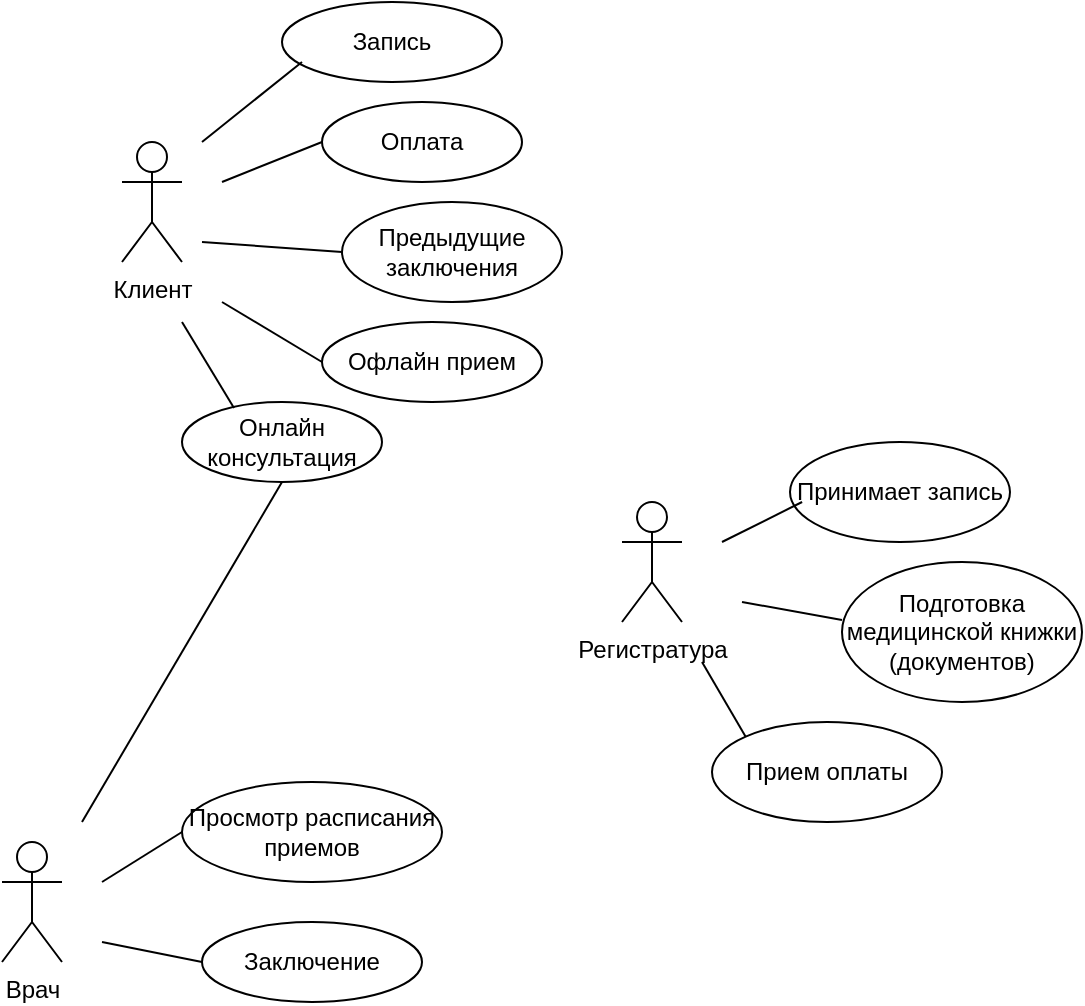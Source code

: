 <mxfile version="15.2.7" type="github">
  <diagram id="GoJGIbaCZsbnLXKUVkeD" name="Страница 1">
    <mxGraphModel dx="1038" dy="548" grid="1" gridSize="10" guides="1" tooltips="1" connect="1" arrows="1" fold="1" page="1" pageScale="1" pageWidth="827" pageHeight="1169" math="0" shadow="0">
      <root>
        <mxCell id="0" />
        <mxCell id="1" parent="0" />
        <mxCell id="A2kVe8V2aq623akBSvuf-1" value="Клиент" style="shape=umlActor;verticalLabelPosition=bottom;verticalAlign=top;html=1;outlineConnect=0;" parent="1" vertex="1">
          <mxGeometry x="170" y="110" width="30" height="60" as="geometry" />
        </mxCell>
        <mxCell id="A2kVe8V2aq623akBSvuf-2" value="Регистратура" style="shape=umlActor;verticalLabelPosition=bottom;verticalAlign=top;html=1;outlineConnect=0;" parent="1" vertex="1">
          <mxGeometry x="420" y="290" width="30" height="60" as="geometry" />
        </mxCell>
        <mxCell id="A2kVe8V2aq623akBSvuf-3" value="Врач" style="shape=umlActor;verticalLabelPosition=bottom;verticalAlign=top;html=1;outlineConnect=0;" parent="1" vertex="1">
          <mxGeometry x="110" y="460" width="30" height="60" as="geometry" />
        </mxCell>
        <mxCell id="A2kVe8V2aq623akBSvuf-4" value="Запись" style="ellipse;whiteSpace=wrap;html=1;" parent="1" vertex="1">
          <mxGeometry x="250" y="40" width="110" height="40" as="geometry" />
        </mxCell>
        <mxCell id="A2kVe8V2aq623akBSvuf-5" value="" style="endArrow=none;html=1;" parent="1" edge="1">
          <mxGeometry width="50" height="50" relative="1" as="geometry">
            <mxPoint x="210" y="110" as="sourcePoint" />
            <mxPoint x="260" y="70" as="targetPoint" />
            <Array as="points" />
          </mxGeometry>
        </mxCell>
        <mxCell id="A2kVe8V2aq623akBSvuf-7" value="Онлайн консультация" style="ellipse;whiteSpace=wrap;html=1;" parent="1" vertex="1">
          <mxGeometry x="200" y="240" width="100" height="40" as="geometry" />
        </mxCell>
        <mxCell id="A2kVe8V2aq623akBSvuf-8" value="Предыдущие заключения" style="ellipse;whiteSpace=wrap;html=1;" parent="1" vertex="1">
          <mxGeometry x="280" y="140" width="110" height="50" as="geometry" />
        </mxCell>
        <mxCell id="A2kVe8V2aq623akBSvuf-10" value="Офлайн прием" style="ellipse;whiteSpace=wrap;html=1;" parent="1" vertex="1">
          <mxGeometry x="270" y="200" width="110" height="40" as="geometry" />
        </mxCell>
        <mxCell id="A2kVe8V2aq623akBSvuf-11" value="Оплата" style="ellipse;whiteSpace=wrap;html=1;" parent="1" vertex="1">
          <mxGeometry x="270" y="90" width="100" height="40" as="geometry" />
        </mxCell>
        <mxCell id="A2kVe8V2aq623akBSvuf-12" value="" style="endArrow=none;html=1;" parent="1" edge="1">
          <mxGeometry width="50" height="50" relative="1" as="geometry">
            <mxPoint x="220" y="130" as="sourcePoint" />
            <mxPoint x="270" y="110" as="targetPoint" />
          </mxGeometry>
        </mxCell>
        <mxCell id="A2kVe8V2aq623akBSvuf-13" value="" style="endArrow=none;html=1;exitX=0;exitY=0.5;exitDx=0;exitDy=0;" parent="1" source="A2kVe8V2aq623akBSvuf-10" edge="1">
          <mxGeometry width="50" height="50" relative="1" as="geometry">
            <mxPoint x="270" y="230" as="sourcePoint" />
            <mxPoint x="220" y="190" as="targetPoint" />
          </mxGeometry>
        </mxCell>
        <mxCell id="A2kVe8V2aq623akBSvuf-14" value="" style="endArrow=none;html=1;entryX=0;entryY=0.5;entryDx=0;entryDy=0;" parent="1" target="A2kVe8V2aq623akBSvuf-8" edge="1">
          <mxGeometry width="50" height="50" relative="1" as="geometry">
            <mxPoint x="210" y="160" as="sourcePoint" />
            <mxPoint x="280" y="170" as="targetPoint" />
          </mxGeometry>
        </mxCell>
        <mxCell id="A2kVe8V2aq623akBSvuf-15" value="" style="endArrow=none;html=1;exitX=0.26;exitY=0.075;exitDx=0;exitDy=0;exitPerimeter=0;" parent="1" source="A2kVe8V2aq623akBSvuf-7" edge="1">
          <mxGeometry width="50" height="50" relative="1" as="geometry">
            <mxPoint x="230" y="220" as="sourcePoint" />
            <mxPoint x="200" y="200" as="targetPoint" />
          </mxGeometry>
        </mxCell>
        <mxCell id="A2kVe8V2aq623akBSvuf-20" value="Принимает запись" style="ellipse;whiteSpace=wrap;html=1;" parent="1" vertex="1">
          <mxGeometry x="504" y="260" width="110" height="50" as="geometry" />
        </mxCell>
        <mxCell id="A2kVe8V2aq623akBSvuf-21" value="Подготовка медицинской книжки&lt;br&gt;(документов)" style="ellipse;whiteSpace=wrap;html=1;" parent="1" vertex="1">
          <mxGeometry x="530" y="320" width="120" height="70" as="geometry" />
        </mxCell>
        <mxCell id="A2kVe8V2aq623akBSvuf-22" value="Прием оплаты" style="ellipse;whiteSpace=wrap;html=1;" parent="1" vertex="1">
          <mxGeometry x="465" y="400" width="115" height="50" as="geometry" />
        </mxCell>
        <mxCell id="A2kVe8V2aq623akBSvuf-23" value="" style="endArrow=none;html=1;entryX=0.055;entryY=0.6;entryDx=0;entryDy=0;entryPerimeter=0;" parent="1" target="A2kVe8V2aq623akBSvuf-20" edge="1">
          <mxGeometry width="50" height="50" relative="1" as="geometry">
            <mxPoint x="470" y="310" as="sourcePoint" />
            <mxPoint x="500" y="290" as="targetPoint" />
          </mxGeometry>
        </mxCell>
        <mxCell id="A2kVe8V2aq623akBSvuf-24" value="" style="endArrow=none;html=1;" parent="1" edge="1">
          <mxGeometry width="50" height="50" relative="1" as="geometry">
            <mxPoint x="480" y="340" as="sourcePoint" />
            <mxPoint x="530" y="349" as="targetPoint" />
          </mxGeometry>
        </mxCell>
        <mxCell id="A2kVe8V2aq623akBSvuf-25" value="" style="endArrow=none;html=1;exitX=0;exitY=0;exitDx=0;exitDy=0;" parent="1" source="A2kVe8V2aq623akBSvuf-22" edge="1">
          <mxGeometry width="50" height="50" relative="1" as="geometry">
            <mxPoint x="480" y="390" as="sourcePoint" />
            <mxPoint x="460" y="370" as="targetPoint" />
          </mxGeometry>
        </mxCell>
        <mxCell id="A2kVe8V2aq623akBSvuf-26" value="Просмотр расписания приемов" style="ellipse;whiteSpace=wrap;html=1;" parent="1" vertex="1">
          <mxGeometry x="200" y="430" width="130" height="50" as="geometry" />
        </mxCell>
        <mxCell id="A2kVe8V2aq623akBSvuf-27" value="Заключение" style="ellipse;whiteSpace=wrap;html=1;" parent="1" vertex="1">
          <mxGeometry x="210" y="500" width="110" height="40" as="geometry" />
        </mxCell>
        <mxCell id="A2kVe8V2aq623akBSvuf-29" value="" style="endArrow=none;html=1;entryX=0;entryY=0.5;entryDx=0;entryDy=0;" parent="1" target="A2kVe8V2aq623akBSvuf-26" edge="1">
          <mxGeometry width="50" height="50" relative="1" as="geometry">
            <mxPoint x="160" y="480" as="sourcePoint" />
            <mxPoint x="190" y="465" as="targetPoint" />
          </mxGeometry>
        </mxCell>
        <mxCell id="A2kVe8V2aq623akBSvuf-31" value="" style="endArrow=none;html=1;" parent="1" edge="1">
          <mxGeometry width="50" height="50" relative="1" as="geometry">
            <mxPoint x="160" y="510" as="sourcePoint" />
            <mxPoint x="210" y="520" as="targetPoint" />
          </mxGeometry>
        </mxCell>
        <mxCell id="A2kVe8V2aq623akBSvuf-32" value="" style="endArrow=none;html=1;entryX=0.5;entryY=1;entryDx=0;entryDy=0;" parent="1" target="A2kVe8V2aq623akBSvuf-7" edge="1">
          <mxGeometry width="50" height="50" relative="1" as="geometry">
            <mxPoint x="150" y="450" as="sourcePoint" />
            <mxPoint x="230" y="280" as="targetPoint" />
          </mxGeometry>
        </mxCell>
      </root>
    </mxGraphModel>
  </diagram>
</mxfile>
